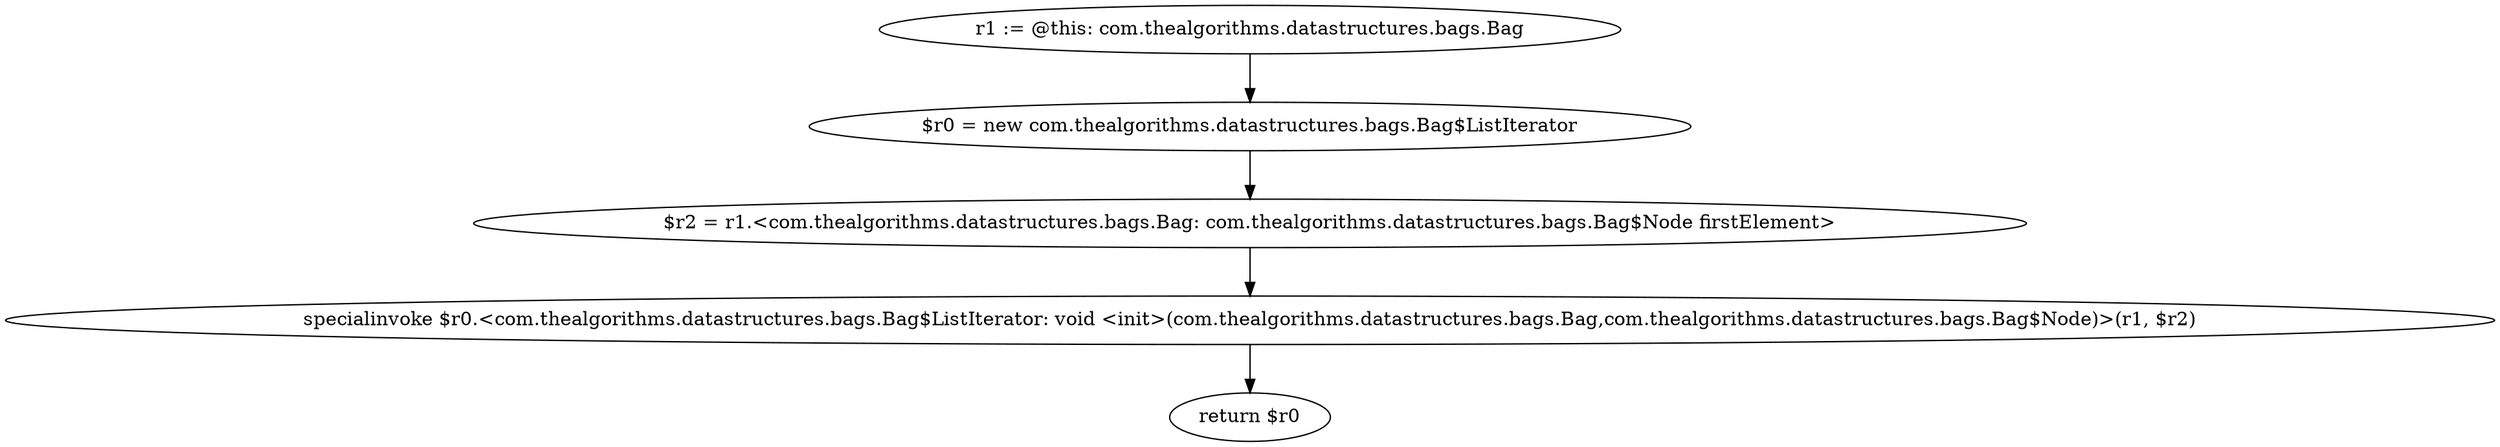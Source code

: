 digraph "unitGraph" {
    "r1 := @this: com.thealgorithms.datastructures.bags.Bag"
    "$r0 = new com.thealgorithms.datastructures.bags.Bag$ListIterator"
    "$r2 = r1.<com.thealgorithms.datastructures.bags.Bag: com.thealgorithms.datastructures.bags.Bag$Node firstElement>"
    "specialinvoke $r0.<com.thealgorithms.datastructures.bags.Bag$ListIterator: void <init>(com.thealgorithms.datastructures.bags.Bag,com.thealgorithms.datastructures.bags.Bag$Node)>(r1, $r2)"
    "return $r0"
    "r1 := @this: com.thealgorithms.datastructures.bags.Bag"->"$r0 = new com.thealgorithms.datastructures.bags.Bag$ListIterator";
    "$r0 = new com.thealgorithms.datastructures.bags.Bag$ListIterator"->"$r2 = r1.<com.thealgorithms.datastructures.bags.Bag: com.thealgorithms.datastructures.bags.Bag$Node firstElement>";
    "$r2 = r1.<com.thealgorithms.datastructures.bags.Bag: com.thealgorithms.datastructures.bags.Bag$Node firstElement>"->"specialinvoke $r0.<com.thealgorithms.datastructures.bags.Bag$ListIterator: void <init>(com.thealgorithms.datastructures.bags.Bag,com.thealgorithms.datastructures.bags.Bag$Node)>(r1, $r2)";
    "specialinvoke $r0.<com.thealgorithms.datastructures.bags.Bag$ListIterator: void <init>(com.thealgorithms.datastructures.bags.Bag,com.thealgorithms.datastructures.bags.Bag$Node)>(r1, $r2)"->"return $r0";
}
